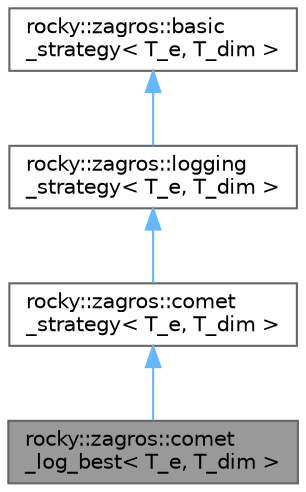digraph "rocky::zagros::comet_log_best&lt; T_e, T_dim &gt;"
{
 // LATEX_PDF_SIZE
  bgcolor="transparent";
  edge [fontname=Helvetica,fontsize=10,labelfontname=Helvetica,labelfontsize=10];
  node [fontname=Helvetica,fontsize=10,shape=box,height=0.2,width=0.4];
  Node1 [label="rocky::zagros::comet\l_log_best\< T_e, T_dim \>",height=0.2,width=0.4,color="gray40", fillcolor="grey60", style="filled", fontcolor="black",tooltip="A strategy for logging the best solution on Comet server."];
  Node2 -> Node1 [dir="back",color="steelblue1",style="solid"];
  Node2 [label="rocky::zagros::comet\l_strategy\< T_e, T_dim \>",height=0.2,width=0.4,color="gray40", fillcolor="white", style="filled",URL="$classrocky_1_1zagros_1_1comet__strategy.html",tooltip="Interface for Comet logging strategies."];
  Node3 -> Node2 [dir="back",color="steelblue1",style="solid"];
  Node3 [label="rocky::zagros::logging\l_strategy\< T_e, T_dim \>",height=0.2,width=0.4,color="gray40", fillcolor="white", style="filled",URL="$classrocky_1_1zagros_1_1logging__strategy.html",tooltip="Interface for logging strategies."];
  Node4 -> Node3 [dir="back",color="steelblue1",style="solid"];
  Node4 [label="rocky::zagros::basic\l_strategy\< T_e, T_dim \>",height=0.2,width=0.4,color="gray40", fillcolor="white", style="filled",URL="$classrocky_1_1zagros_1_1basic__strategy.html",tooltip="Interface for all strategies."];
}
